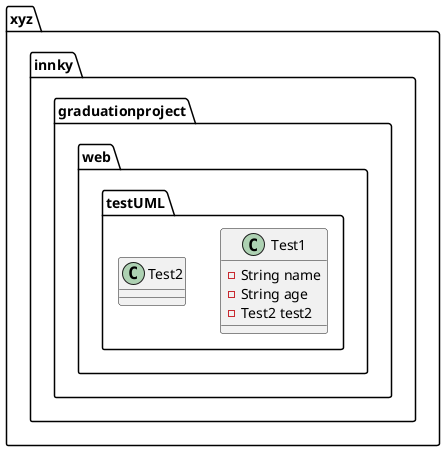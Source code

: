 @startuml
class xyz.innky.graduationproject.web.testUML.Test1 {
- String name
- String age
- Test2 test2
}
class xyz.innky.graduationproject.web.testUML.Test2 {
}
@enduml
